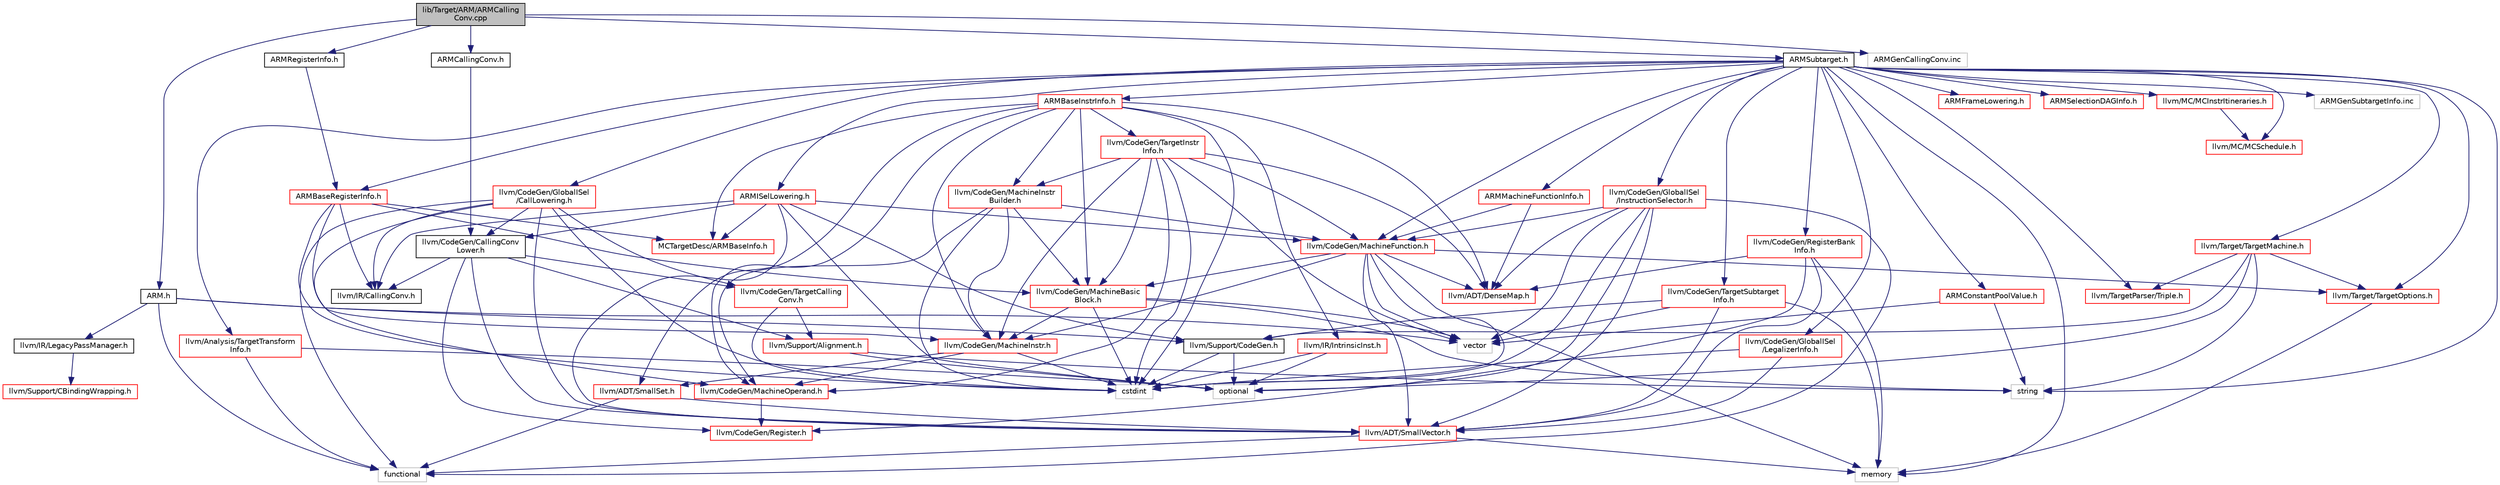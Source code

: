 digraph "lib/Target/ARM/ARMCallingConv.cpp"
{
 // LATEX_PDF_SIZE
  bgcolor="transparent";
  edge [fontname="Helvetica",fontsize="10",labelfontname="Helvetica",labelfontsize="10"];
  node [fontname="Helvetica",fontsize="10",shape=record];
  Node1 [label="lib/Target/ARM/ARMCalling\lConv.cpp",height=0.2,width=0.4,color="black", fillcolor="grey75", style="filled", fontcolor="black",tooltip=" "];
  Node1 -> Node2 [color="midnightblue",fontsize="10",style="solid",fontname="Helvetica"];
  Node2 [label="ARM.h",height=0.2,width=0.4,color="black",URL="$ARM_8h.html",tooltip=" "];
  Node2 -> Node3 [color="midnightblue",fontsize="10",style="solid",fontname="Helvetica"];
  Node3 [label="llvm/IR/LegacyPassManager.h",height=0.2,width=0.4,color="black",URL="$LegacyPassManager_8h.html",tooltip=" "];
  Node3 -> Node4 [color="midnightblue",fontsize="10",style="solid",fontname="Helvetica"];
  Node4 [label="llvm/Support/CBindingWrapping.h",height=0.2,width=0.4,color="red",URL="$CBindingWrapping_8h.html",tooltip=" "];
  Node2 -> Node21 [color="midnightblue",fontsize="10",style="solid",fontname="Helvetica"];
  Node21 [label="llvm/Support/CodeGen.h",height=0.2,width=0.4,color="black",URL="$CodeGen_8h.html",tooltip=" "];
  Node21 -> Node22 [color="midnightblue",fontsize="10",style="solid",fontname="Helvetica"];
  Node22 [label="cstdint",height=0.2,width=0.4,color="grey75",tooltip=" "];
  Node21 -> Node20 [color="midnightblue",fontsize="10",style="solid",fontname="Helvetica"];
  Node20 [label="optional",height=0.2,width=0.4,color="grey75",tooltip=" "];
  Node2 -> Node23 [color="midnightblue",fontsize="10",style="solid",fontname="Helvetica"];
  Node23 [label="functional",height=0.2,width=0.4,color="grey75",tooltip=" "];
  Node2 -> Node24 [color="midnightblue",fontsize="10",style="solid",fontname="Helvetica"];
  Node24 [label="vector",height=0.2,width=0.4,color="grey75",tooltip=" "];
  Node1 -> Node25 [color="midnightblue",fontsize="10",style="solid",fontname="Helvetica"];
  Node25 [label="ARMCallingConv.h",height=0.2,width=0.4,color="black",URL="$ARMCallingConv_8h.html",tooltip=" "];
  Node25 -> Node26 [color="midnightblue",fontsize="10",style="solid",fontname="Helvetica"];
  Node26 [label="llvm/CodeGen/CallingConv\lLower.h",height=0.2,width=0.4,color="black",URL="$CallingConvLower_8h.html",tooltip=" "];
  Node26 -> Node27 [color="midnightblue",fontsize="10",style="solid",fontname="Helvetica"];
  Node27 [label="llvm/ADT/SmallVector.h",height=0.2,width=0.4,color="red",URL="$SmallVector_8h.html",tooltip=" "];
  Node27 -> Node23 [color="midnightblue",fontsize="10",style="solid",fontname="Helvetica"];
  Node27 -> Node19 [color="midnightblue",fontsize="10",style="solid",fontname="Helvetica"];
  Node19 [label="memory",height=0.2,width=0.4,color="grey75",tooltip=" "];
  Node26 -> Node36 [color="midnightblue",fontsize="10",style="solid",fontname="Helvetica"];
  Node36 [label="llvm/CodeGen/Register.h",height=0.2,width=0.4,color="red",URL="$Register_8h.html",tooltip=" "];
  Node26 -> Node48 [color="midnightblue",fontsize="10",style="solid",fontname="Helvetica"];
  Node48 [label="llvm/CodeGen/TargetCalling\lConv.h",height=0.2,width=0.4,color="red",URL="$TargetCallingConv_8h.html",tooltip=" "];
  Node48 -> Node68 [color="midnightblue",fontsize="10",style="solid",fontname="Helvetica"];
  Node68 [label="llvm/Support/Alignment.h",height=0.2,width=0.4,color="red",URL="$Alignment_8h.html",tooltip=" "];
  Node68 -> Node20 [color="midnightblue",fontsize="10",style="solid",fontname="Helvetica"];
  Node68 -> Node47 [color="midnightblue",fontsize="10",style="solid",fontname="Helvetica"];
  Node47 [label="string",height=0.2,width=0.4,color="grey75",tooltip=" "];
  Node48 -> Node22 [color="midnightblue",fontsize="10",style="solid",fontname="Helvetica"];
  Node26 -> Node69 [color="midnightblue",fontsize="10",style="solid",fontname="Helvetica"];
  Node69 [label="llvm/IR/CallingConv.h",height=0.2,width=0.4,color="black",URL="$CallingConv_8h.html",tooltip=" "];
  Node26 -> Node68 [color="midnightblue",fontsize="10",style="solid",fontname="Helvetica"];
  Node1 -> Node70 [color="midnightblue",fontsize="10",style="solid",fontname="Helvetica"];
  Node70 [label="ARMSubtarget.h",height=0.2,width=0.4,color="black",URL="$ARMSubtarget_8h.html",tooltip=" "];
  Node70 -> Node71 [color="midnightblue",fontsize="10",style="solid",fontname="Helvetica"];
  Node71 [label="ARMBaseInstrInfo.h",height=0.2,width=0.4,color="red",URL="$ARMBaseInstrInfo_8h.html",tooltip=" "];
  Node71 -> Node72 [color="midnightblue",fontsize="10",style="solid",fontname="Helvetica"];
  Node72 [label="MCTargetDesc/ARMBaseInfo.h",height=0.2,width=0.4,color="red",URL="$MCTargetDesc_2ARMBaseInfo_8h.html",tooltip=" "];
  Node71 -> Node82 [color="midnightblue",fontsize="10",style="solid",fontname="Helvetica"];
  Node82 [label="llvm/ADT/DenseMap.h",height=0.2,width=0.4,color="red",URL="$DenseMap_8h.html",tooltip=" "];
  Node71 -> Node88 [color="midnightblue",fontsize="10",style="solid",fontname="Helvetica"];
  Node88 [label="llvm/ADT/SmallSet.h",height=0.2,width=0.4,color="red",URL="$SmallSet_8h.html",tooltip=" "];
  Node88 -> Node27 [color="midnightblue",fontsize="10",style="solid",fontname="Helvetica"];
  Node88 -> Node23 [color="midnightblue",fontsize="10",style="solid",fontname="Helvetica"];
  Node71 -> Node91 [color="midnightblue",fontsize="10",style="solid",fontname="Helvetica"];
  Node91 [label="llvm/CodeGen/MachineBasic\lBlock.h",height=0.2,width=0.4,color="red",URL="$MachineBasicBlock_8h.html",tooltip=" "];
  Node91 -> Node103 [color="midnightblue",fontsize="10",style="solid",fontname="Helvetica"];
  Node103 [label="llvm/CodeGen/MachineInstr.h",height=0.2,width=0.4,color="red",URL="$MachineInstr_8h.html",tooltip=" "];
  Node103 -> Node88 [color="midnightblue",fontsize="10",style="solid",fontname="Helvetica"];
  Node103 -> Node136 [color="midnightblue",fontsize="10",style="solid",fontname="Helvetica"];
  Node136 [label="llvm/CodeGen/MachineOperand.h",height=0.2,width=0.4,color="red",URL="$MachineOperand_8h.html",tooltip=" "];
  Node136 -> Node36 [color="midnightblue",fontsize="10",style="solid",fontname="Helvetica"];
  Node103 -> Node22 [color="midnightblue",fontsize="10",style="solid",fontname="Helvetica"];
  Node91 -> Node22 [color="midnightblue",fontsize="10",style="solid",fontname="Helvetica"];
  Node91 -> Node47 [color="midnightblue",fontsize="10",style="solid",fontname="Helvetica"];
  Node91 -> Node24 [color="midnightblue",fontsize="10",style="solid",fontname="Helvetica"];
  Node71 -> Node103 [color="midnightblue",fontsize="10",style="solid",fontname="Helvetica"];
  Node71 -> Node160 [color="midnightblue",fontsize="10",style="solid",fontname="Helvetica"];
  Node160 [label="llvm/CodeGen/MachineInstr\lBuilder.h",height=0.2,width=0.4,color="red",URL="$MachineInstrBuilder_8h.html",tooltip=" "];
  Node160 -> Node91 [color="midnightblue",fontsize="10",style="solid",fontname="Helvetica"];
  Node160 -> Node166 [color="midnightblue",fontsize="10",style="solid",fontname="Helvetica"];
  Node166 [label="llvm/CodeGen/MachineFunction.h",height=0.2,width=0.4,color="red",URL="$MachineFunction_8h.html",tooltip=" "];
  Node166 -> Node82 [color="midnightblue",fontsize="10",style="solid",fontname="Helvetica"];
  Node166 -> Node27 [color="midnightblue",fontsize="10",style="solid",fontname="Helvetica"];
  Node166 -> Node91 [color="midnightblue",fontsize="10",style="solid",fontname="Helvetica"];
  Node166 -> Node103 [color="midnightblue",fontsize="10",style="solid",fontname="Helvetica"];
  Node166 -> Node170 [color="midnightblue",fontsize="10",style="solid",fontname="Helvetica"];
  Node170 [label="llvm/Target/TargetOptions.h",height=0.2,width=0.4,color="red",URL="$TargetOptions_8h.html",tooltip=" "];
  Node170 -> Node19 [color="midnightblue",fontsize="10",style="solid",fontname="Helvetica"];
  Node166 -> Node22 [color="midnightblue",fontsize="10",style="solid",fontname="Helvetica"];
  Node166 -> Node19 [color="midnightblue",fontsize="10",style="solid",fontname="Helvetica"];
  Node166 -> Node24 [color="midnightblue",fontsize="10",style="solid",fontname="Helvetica"];
  Node160 -> Node103 [color="midnightblue",fontsize="10",style="solid",fontname="Helvetica"];
  Node160 -> Node136 [color="midnightblue",fontsize="10",style="solid",fontname="Helvetica"];
  Node160 -> Node22 [color="midnightblue",fontsize="10",style="solid",fontname="Helvetica"];
  Node71 -> Node136 [color="midnightblue",fontsize="10",style="solid",fontname="Helvetica"];
  Node71 -> Node194 [color="midnightblue",fontsize="10",style="solid",fontname="Helvetica"];
  Node194 [label="llvm/CodeGen/TargetInstr\lInfo.h",height=0.2,width=0.4,color="red",URL="$TargetInstrInfo_8h.html",tooltip=" "];
  Node194 -> Node82 [color="midnightblue",fontsize="10",style="solid",fontname="Helvetica"];
  Node194 -> Node91 [color="midnightblue",fontsize="10",style="solid",fontname="Helvetica"];
  Node194 -> Node166 [color="midnightblue",fontsize="10",style="solid",fontname="Helvetica"];
  Node194 -> Node103 [color="midnightblue",fontsize="10",style="solid",fontname="Helvetica"];
  Node194 -> Node160 [color="midnightblue",fontsize="10",style="solid",fontname="Helvetica"];
  Node194 -> Node136 [color="midnightblue",fontsize="10",style="solid",fontname="Helvetica"];
  Node194 -> Node22 [color="midnightblue",fontsize="10",style="solid",fontname="Helvetica"];
  Node194 -> Node24 [color="midnightblue",fontsize="10",style="solid",fontname="Helvetica"];
  Node71 -> Node237 [color="midnightblue",fontsize="10",style="solid",fontname="Helvetica"];
  Node237 [label="llvm/IR/IntrinsicInst.h",height=0.2,width=0.4,color="red",URL="$IntrinsicInst_8h.html",tooltip=" "];
  Node237 -> Node22 [color="midnightblue",fontsize="10",style="solid",fontname="Helvetica"];
  Node237 -> Node20 [color="midnightblue",fontsize="10",style="solid",fontname="Helvetica"];
  Node71 -> Node22 [color="midnightblue",fontsize="10",style="solid",fontname="Helvetica"];
  Node70 -> Node248 [color="midnightblue",fontsize="10",style="solid",fontname="Helvetica"];
  Node248 [label="ARMBaseRegisterInfo.h",height=0.2,width=0.4,color="red",URL="$ARMBaseRegisterInfo_8h.html",tooltip=" "];
  Node248 -> Node72 [color="midnightblue",fontsize="10",style="solid",fontname="Helvetica"];
  Node248 -> Node91 [color="midnightblue",fontsize="10",style="solid",fontname="Helvetica"];
  Node248 -> Node103 [color="midnightblue",fontsize="10",style="solid",fontname="Helvetica"];
  Node248 -> Node69 [color="midnightblue",fontsize="10",style="solid",fontname="Helvetica"];
  Node248 -> Node22 [color="midnightblue",fontsize="10",style="solid",fontname="Helvetica"];
  Node70 -> Node249 [color="midnightblue",fontsize="10",style="solid",fontname="Helvetica"];
  Node249 [label="ARMConstantPoolValue.h",height=0.2,width=0.4,color="red",URL="$ARMConstantPoolValue_8h.html",tooltip=" "];
  Node249 -> Node47 [color="midnightblue",fontsize="10",style="solid",fontname="Helvetica"];
  Node249 -> Node24 [color="midnightblue",fontsize="10",style="solid",fontname="Helvetica"];
  Node70 -> Node252 [color="midnightblue",fontsize="10",style="solid",fontname="Helvetica"];
  Node252 [label="ARMFrameLowering.h",height=0.2,width=0.4,color="red",URL="$ARMFrameLowering_8h.html",tooltip=" "];
  Node70 -> Node254 [color="midnightblue",fontsize="10",style="solid",fontname="Helvetica"];
  Node254 [label="ARMISelLowering.h",height=0.2,width=0.4,color="red",URL="$ARMISelLowering_8h.html",tooltip=" "];
  Node254 -> Node72 [color="midnightblue",fontsize="10",style="solid",fontname="Helvetica"];
  Node254 -> Node27 [color="midnightblue",fontsize="10",style="solid",fontname="Helvetica"];
  Node254 -> Node26 [color="midnightblue",fontsize="10",style="solid",fontname="Helvetica"];
  Node254 -> Node166 [color="midnightblue",fontsize="10",style="solid",fontname="Helvetica"];
  Node254 -> Node69 [color="midnightblue",fontsize="10",style="solid",fontname="Helvetica"];
  Node254 -> Node21 [color="midnightblue",fontsize="10",style="solid",fontname="Helvetica"];
  Node254 -> Node20 [color="midnightblue",fontsize="10",style="solid",fontname="Helvetica"];
  Node70 -> Node287 [color="midnightblue",fontsize="10",style="solid",fontname="Helvetica"];
  Node287 [label="ARMMachineFunctionInfo.h",height=0.2,width=0.4,color="red",URL="$ARMMachineFunctionInfo_8h.html",tooltip=" "];
  Node287 -> Node82 [color="midnightblue",fontsize="10",style="solid",fontname="Helvetica"];
  Node287 -> Node166 [color="midnightblue",fontsize="10",style="solid",fontname="Helvetica"];
  Node70 -> Node288 [color="midnightblue",fontsize="10",style="solid",fontname="Helvetica"];
  Node288 [label="ARMSelectionDAGInfo.h",height=0.2,width=0.4,color="red",URL="$ARMSelectionDAGInfo_8h.html",tooltip=" "];
  Node70 -> Node291 [color="midnightblue",fontsize="10",style="solid",fontname="Helvetica"];
  Node291 [label="llvm/Analysis/TargetTransform\lInfo.h",height=0.2,width=0.4,color="red",URL="$TargetTransformInfo_8h.html",tooltip=" "];
  Node291 -> Node23 [color="midnightblue",fontsize="10",style="solid",fontname="Helvetica"];
  Node291 -> Node20 [color="midnightblue",fontsize="10",style="solid",fontname="Helvetica"];
  Node70 -> Node294 [color="midnightblue",fontsize="10",style="solid",fontname="Helvetica"];
  Node294 [label="llvm/CodeGen/GlobalISel\l/CallLowering.h",height=0.2,width=0.4,color="red",URL="$CallLowering_8h.html",tooltip=" "];
  Node294 -> Node27 [color="midnightblue",fontsize="10",style="solid",fontname="Helvetica"];
  Node294 -> Node26 [color="midnightblue",fontsize="10",style="solid",fontname="Helvetica"];
  Node294 -> Node136 [color="midnightblue",fontsize="10",style="solid",fontname="Helvetica"];
  Node294 -> Node48 [color="midnightblue",fontsize="10",style="solid",fontname="Helvetica"];
  Node294 -> Node69 [color="midnightblue",fontsize="10",style="solid",fontname="Helvetica"];
  Node294 -> Node22 [color="midnightblue",fontsize="10",style="solid",fontname="Helvetica"];
  Node294 -> Node23 [color="midnightblue",fontsize="10",style="solid",fontname="Helvetica"];
  Node70 -> Node295 [color="midnightblue",fontsize="10",style="solid",fontname="Helvetica"];
  Node295 [label="llvm/CodeGen/GlobalISel\l/InstructionSelector.h",height=0.2,width=0.4,color="red",URL="$InstructionSelector_8h.html",tooltip=" "];
  Node295 -> Node82 [color="midnightblue",fontsize="10",style="solid",fontname="Helvetica"];
  Node295 -> Node27 [color="midnightblue",fontsize="10",style="solid",fontname="Helvetica"];
  Node295 -> Node166 [color="midnightblue",fontsize="10",style="solid",fontname="Helvetica"];
  Node295 -> Node22 [color="midnightblue",fontsize="10",style="solid",fontname="Helvetica"];
  Node295 -> Node23 [color="midnightblue",fontsize="10",style="solid",fontname="Helvetica"];
  Node295 -> Node20 [color="midnightblue",fontsize="10",style="solid",fontname="Helvetica"];
  Node295 -> Node24 [color="midnightblue",fontsize="10",style="solid",fontname="Helvetica"];
  Node70 -> Node296 [color="midnightblue",fontsize="10",style="solid",fontname="Helvetica"];
  Node296 [label="llvm/CodeGen/GlobalISel\l/LegalizerInfo.h",height=0.2,width=0.4,color="red",URL="$LegalizerInfo_8h.html",tooltip=" "];
  Node296 -> Node27 [color="midnightblue",fontsize="10",style="solid",fontname="Helvetica"];
  Node296 -> Node22 [color="midnightblue",fontsize="10",style="solid",fontname="Helvetica"];
  Node70 -> Node166 [color="midnightblue",fontsize="10",style="solid",fontname="Helvetica"];
  Node70 -> Node299 [color="midnightblue",fontsize="10",style="solid",fontname="Helvetica"];
  Node299 [label="llvm/CodeGen/RegisterBank\lInfo.h",height=0.2,width=0.4,color="red",URL="$RegisterBankInfo_8h.html",tooltip=" "];
  Node299 -> Node82 [color="midnightblue",fontsize="10",style="solid",fontname="Helvetica"];
  Node299 -> Node27 [color="midnightblue",fontsize="10",style="solid",fontname="Helvetica"];
  Node299 -> Node36 [color="midnightblue",fontsize="10",style="solid",fontname="Helvetica"];
  Node299 -> Node19 [color="midnightblue",fontsize="10",style="solid",fontname="Helvetica"];
  Node70 -> Node203 [color="midnightblue",fontsize="10",style="solid",fontname="Helvetica"];
  Node203 [label="llvm/CodeGen/TargetSubtarget\lInfo.h",height=0.2,width=0.4,color="red",URL="$TargetSubtargetInfo_8h.html",tooltip=" "];
  Node203 -> Node27 [color="midnightblue",fontsize="10",style="solid",fontname="Helvetica"];
  Node203 -> Node21 [color="midnightblue",fontsize="10",style="solid",fontname="Helvetica"];
  Node203 -> Node19 [color="midnightblue",fontsize="10",style="solid",fontname="Helvetica"];
  Node203 -> Node24 [color="midnightblue",fontsize="10",style="solid",fontname="Helvetica"];
  Node70 -> Node221 [color="midnightblue",fontsize="10",style="solid",fontname="Helvetica"];
  Node221 [label="llvm/MC/MCInstrItineraries.h",height=0.2,width=0.4,color="red",URL="$MCInstrItineraries_8h.html",tooltip=" "];
  Node221 -> Node222 [color="midnightblue",fontsize="10",style="solid",fontname="Helvetica"];
  Node222 [label="llvm/MC/MCSchedule.h",height=0.2,width=0.4,color="red",URL="$MCSchedule_8h.html",tooltip=" "];
  Node70 -> Node222 [color="midnightblue",fontsize="10",style="solid",fontname="Helvetica"];
  Node70 -> Node300 [color="midnightblue",fontsize="10",style="solid",fontname="Helvetica"];
  Node300 [label="llvm/Target/TargetMachine.h",height=0.2,width=0.4,color="red",URL="$Target_2TargetMachine_8h.html",tooltip=" "];
  Node300 -> Node21 [color="midnightblue",fontsize="10",style="solid",fontname="Helvetica"];
  Node300 -> Node170 [color="midnightblue",fontsize="10",style="solid",fontname="Helvetica"];
  Node300 -> Node223 [color="midnightblue",fontsize="10",style="solid",fontname="Helvetica"];
  Node223 [label="llvm/TargetParser/Triple.h",height=0.2,width=0.4,color="red",URL="$Triple_8h.html",tooltip=" "];
  Node300 -> Node20 [color="midnightblue",fontsize="10",style="solid",fontname="Helvetica"];
  Node300 -> Node47 [color="midnightblue",fontsize="10",style="solid",fontname="Helvetica"];
  Node70 -> Node170 [color="midnightblue",fontsize="10",style="solid",fontname="Helvetica"];
  Node70 -> Node223 [color="midnightblue",fontsize="10",style="solid",fontname="Helvetica"];
  Node70 -> Node19 [color="midnightblue",fontsize="10",style="solid",fontname="Helvetica"];
  Node70 -> Node47 [color="midnightblue",fontsize="10",style="solid",fontname="Helvetica"];
  Node70 -> Node77 [color="midnightblue",fontsize="10",style="solid",fontname="Helvetica"];
  Node77 [label="ARMGenSubtargetInfo.inc",height=0.2,width=0.4,color="grey75",tooltip=" "];
  Node1 -> Node304 [color="midnightblue",fontsize="10",style="solid",fontname="Helvetica"];
  Node304 [label="ARMRegisterInfo.h",height=0.2,width=0.4,color="black",URL="$ARMRegisterInfo_8h.html",tooltip=" "];
  Node304 -> Node248 [color="midnightblue",fontsize="10",style="solid",fontname="Helvetica"];
  Node1 -> Node305 [color="midnightblue",fontsize="10",style="solid",fontname="Helvetica"];
  Node305 [label="ARMGenCallingConv.inc",height=0.2,width=0.4,color="grey75",tooltip=" "];
}
